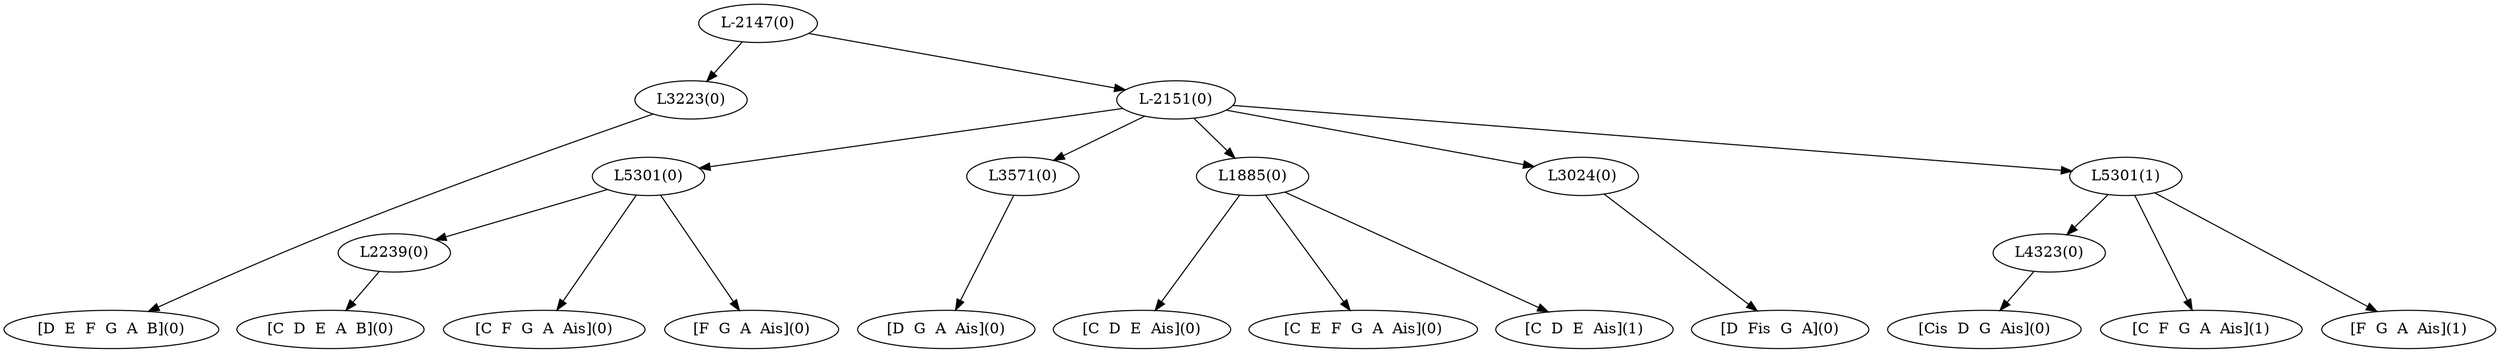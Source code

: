 digraph sample{
"L3223(0)"->"[D  E  F  G  A  B](0)"
"L2239(0)"->"[C  D  E  A  B](0)"
"L5301(0)"->"[C  F  G  A  Ais](0)"
"L5301(0)"->"L2239(0)"
"L5301(0)"->"[F  G  A  Ais](0)"
"L3571(0)"->"[D  G  A  Ais](0)"
"L1885(0)"->"[C  D  E  Ais](0)"
"L1885(0)"->"[C  E  F  G  A  Ais](0)"
"L1885(0)"->"[C  D  E  Ais](1)"
"L3024(0)"->"[D  Fis  G  A](0)"
"L4323(0)"->"[Cis  D  G  Ais](0)"
"L5301(1)"->"[C  F  G  A  Ais](1)"
"L5301(1)"->"L4323(0)"
"L5301(1)"->"[F  G  A  Ais](1)"
"L-2151(0)"->"L5301(0)"
"L-2151(0)"->"L3571(0)"
"L-2151(0)"->"L1885(0)"
"L-2151(0)"->"L3024(0)"
"L-2151(0)"->"L5301(1)"
"L-2147(0)"->"L3223(0)"
"L-2147(0)"->"L-2151(0)"
{rank = min; "L-2147(0)"}
{rank = same; "L3223(0)"; "L-2151(0)";}
{rank = same; "L5301(0)"; "L3571(0)"; "L1885(0)"; "L3024(0)"; "L5301(1)";}
{rank = same; "L2239(0)"; "L4323(0)";}
{rank = max; "[C  D  E  A  B](0)"; "[C  D  E  Ais](0)"; "[C  D  E  Ais](1)"; "[C  E  F  G  A  Ais](0)"; "[C  F  G  A  Ais](0)"; "[C  F  G  A  Ais](1)"; "[Cis  D  G  Ais](0)"; "[D  E  F  G  A  B](0)"; "[D  Fis  G  A](0)"; "[D  G  A  Ais](0)"; "[F  G  A  Ais](0)"; "[F  G  A  Ais](1)";}
}